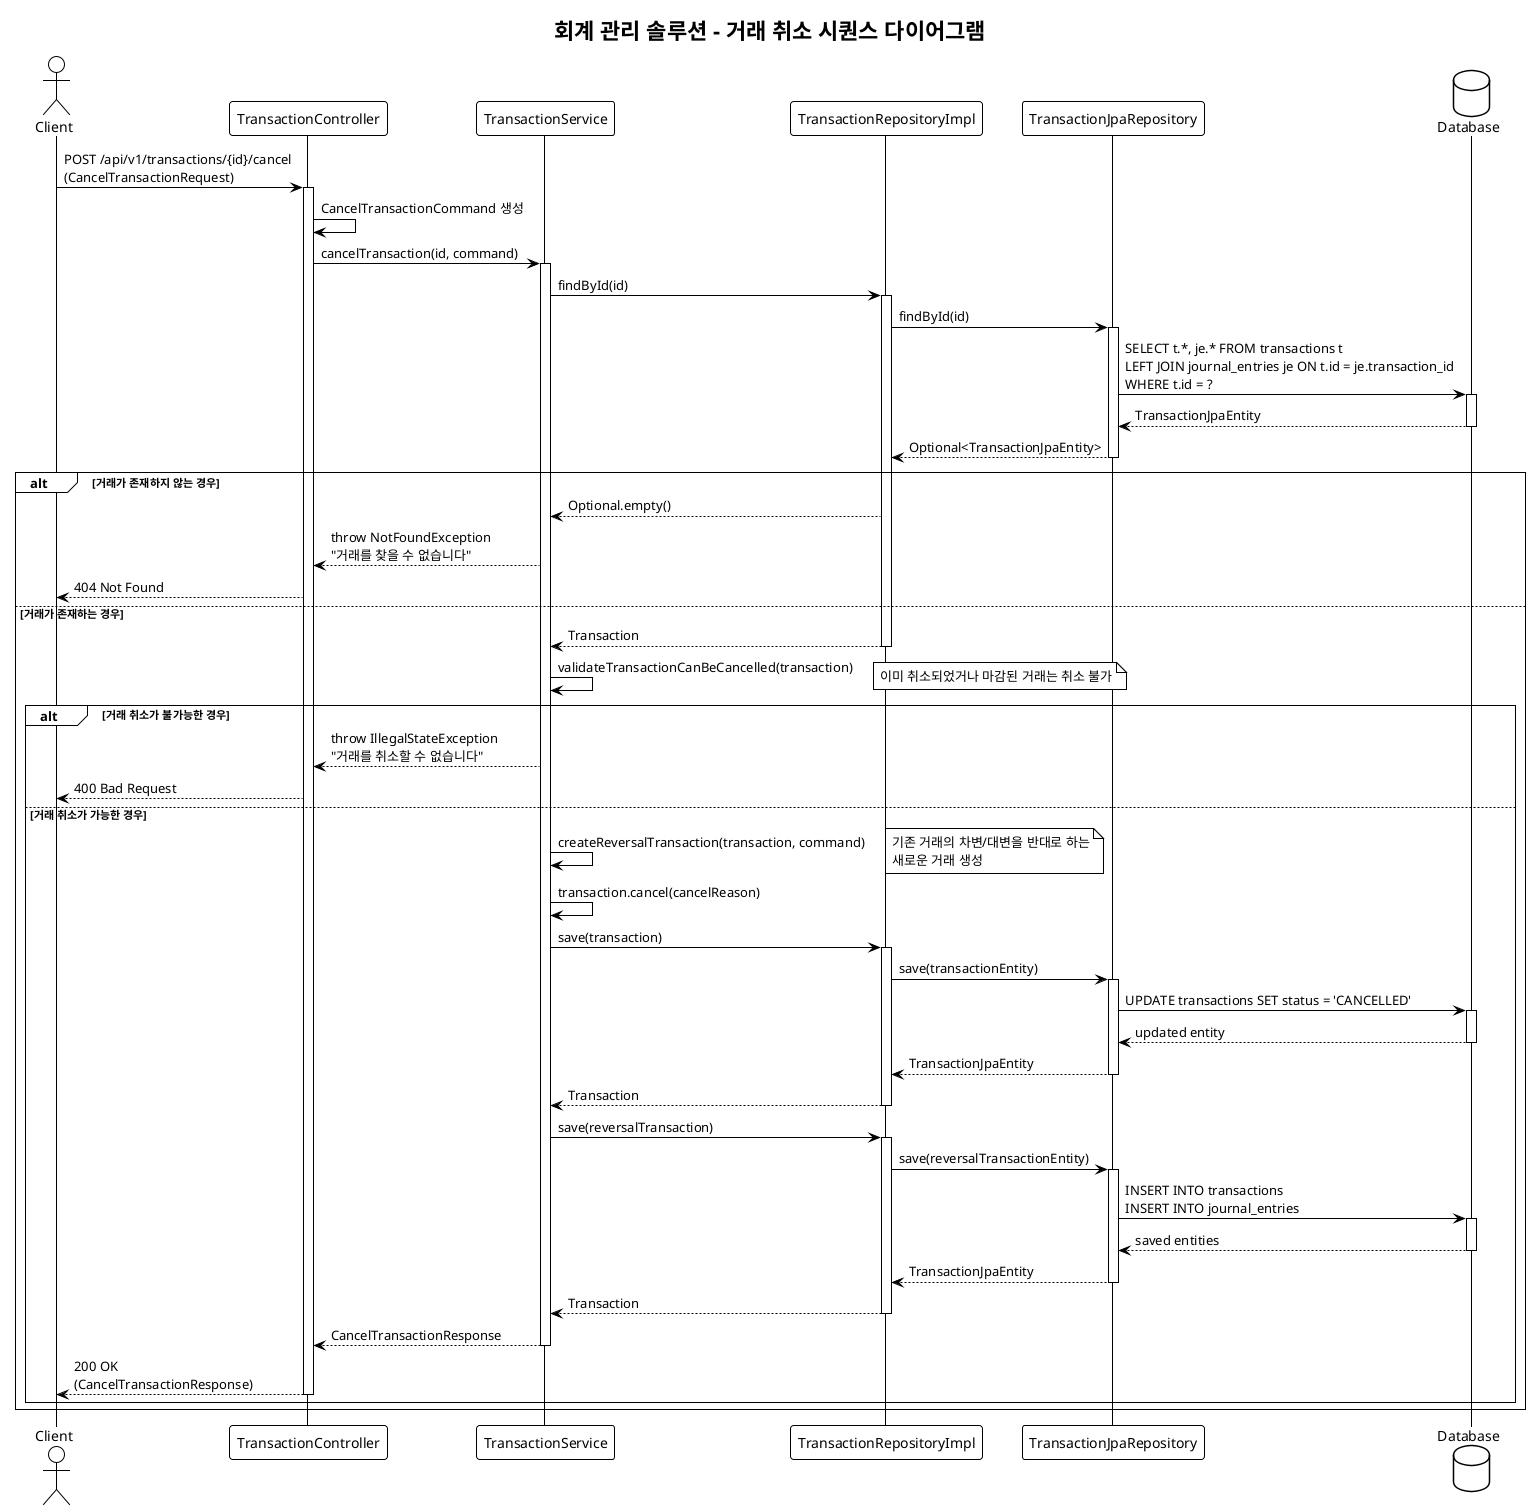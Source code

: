 @startuml Sequence Diagram - Cancel Transaction

!theme plain
title 회계 관리 솔루션 - 거래 취소 시퀀스 다이어그램

actor Client
participant "TransactionController" as Controller
participant "TransactionService" as Service
participant "TransactionRepositoryImpl" as Repository
participant "TransactionJpaRepository" as JpaRepo
database "Database" as DB

Client -> Controller: POST /api/v1/transactions/{id}/cancel\n(CancelTransactionRequest)
activate Controller

Controller -> Controller: CancelTransactionCommand 생성

Controller -> Service: cancelTransaction(id, command)
activate Service

' 기존 거래 조회
Service -> Repository: findById(id)
activate Repository
Repository -> JpaRepo: findById(id)
activate JpaRepo
JpaRepo -> DB: SELECT t.*, je.* FROM transactions t\nLEFT JOIN journal_entries je ON t.id = je.transaction_id\nWHERE t.id = ?
activate DB
DB --> JpaRepo: TransactionJpaEntity
deactivate DB
JpaRepo --> Repository: Optional<TransactionJpaEntity>
deactivate JpaRepo

alt 거래가 존재하지 않는 경우
    Repository --> Service: Optional.empty()
    Service --> Controller: throw NotFoundException\n"거래를 찾을 수 없습니다"
    Controller --> Client: 404 Not Found
else 거래가 존재하는 경우
    Repository --> Service: Transaction
    deactivate Repository

    ' 거래 취소 가능 여부 검증
    Service -> Service: validateTransactionCanBeCancelled(transaction)
    note right: 이미 취소되었거나 마감된 거래는 취소 불가

    alt 거래 취소가 불가능한 경우
        Service --> Controller: throw IllegalStateException\n"거래를 취소할 수 없습니다"
        Controller --> Client: 400 Bad Request
    else 거래 취소가 가능한 경우
        ' 취소 거래 생성 (역분개)
        Service -> Service: createReversalTransaction(transaction, command)
        note right: 기존 거래의 차변/대변을 반대로 하는\n새로운 거래 생성

        ' 기존 거래 상태 변경
        Service -> Service: transaction.cancel(cancelReason)

        ' 기존 거래 저장
        Service -> Repository: save(transaction)
        activate Repository
        Repository -> JpaRepo: save(transactionEntity)
        activate JpaRepo
        JpaRepo -> DB: UPDATE transactions SET status = 'CANCELLED'
        activate DB
        DB --> JpaRepo: updated entity
        deactivate DB
        JpaRepo --> Repository: TransactionJpaEntity
        deactivate JpaRepo
        Repository --> Service: Transaction
        deactivate Repository

        ' 취소 거래 저장
        Service -> Repository: save(reversalTransaction)
        activate Repository
        Repository -> JpaRepo: save(reversalTransactionEntity)
        activate JpaRepo
        JpaRepo -> DB: INSERT INTO transactions\nINSERT INTO journal_entries
        activate DB
        DB --> JpaRepo: saved entities
        deactivate DB
        JpaRepo --> Repository: TransactionJpaEntity
        deactivate JpaRepo
        Repository --> Service: Transaction
        deactivate Repository

        Service --> Controller: CancelTransactionResponse
        deactivate Service

        Controller --> Client: 200 OK\n(CancelTransactionResponse)
        deactivate Controller
    end
end

@enduml
